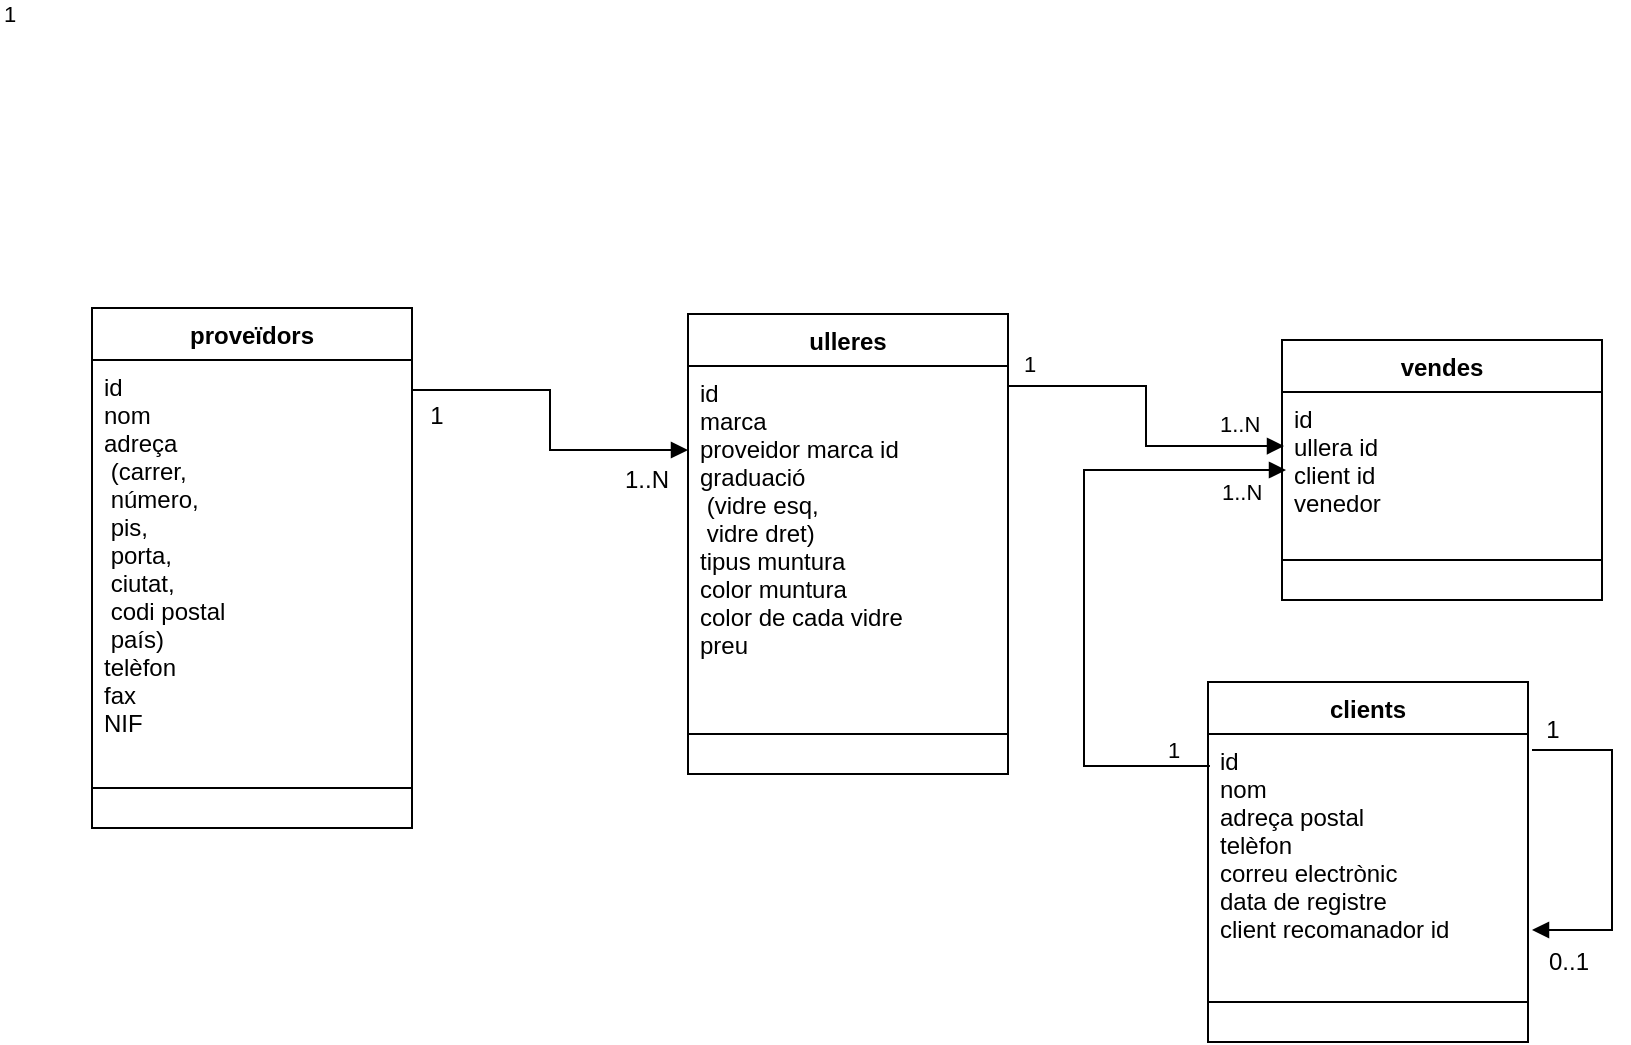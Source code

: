 <mxfile version="15.8.7" type="device"><diagram id="C5RBs43oDa-KdzZeNtuy" name="Page-1"><mxGraphModel dx="1695" dy="553" grid="1" gridSize="10" guides="1" tooltips="1" connect="1" arrows="1" fold="1" page="1" pageScale="1" pageWidth="827" pageHeight="1169" math="0" shadow="0"><root><mxCell id="WIyWlLk6GJQsqaUBKTNV-0"/><mxCell id="WIyWlLk6GJQsqaUBKTNV-1" parent="WIyWlLk6GJQsqaUBKTNV-0"/><mxCell id="qQ1M6jy8JyDBD8PKnWQz-0" value="proveïdors" style="swimlane;fontStyle=1;align=center;verticalAlign=top;childLayout=stackLayout;horizontal=1;startSize=26;horizontalStack=0;resizeParent=1;resizeParentMax=0;resizeLast=0;collapsible=1;marginBottom=0;" parent="WIyWlLk6GJQsqaUBKTNV-1" vertex="1"><mxGeometry x="12" y="709" width="160" height="260" as="geometry"/></mxCell><mxCell id="qQ1M6jy8JyDBD8PKnWQz-1" value="id&#10;nom&#10;adreça&#10;  (carrer, &#10;  número, &#10;  pis, &#10;  porta, &#10;  ciutat, &#10;  codi postal &#10;  país)&#10;telèfon&#10;fax&#10;NIF" style="text;strokeColor=none;fillColor=none;align=left;verticalAlign=top;spacingLeft=4;spacingRight=4;overflow=hidden;rotatable=0;points=[[0,0.5],[1,0.5]];portConstraint=eastwest;" parent="qQ1M6jy8JyDBD8PKnWQz-0" vertex="1"><mxGeometry y="26" width="160" height="194" as="geometry"/></mxCell><mxCell id="qQ1M6jy8JyDBD8PKnWQz-2" value="" style="line;strokeWidth=1;fillColor=none;align=left;verticalAlign=middle;spacingTop=-1;spacingLeft=3;spacingRight=3;rotatable=0;labelPosition=right;points=[];portConstraint=eastwest;" parent="qQ1M6jy8JyDBD8PKnWQz-0" vertex="1"><mxGeometry y="220" width="160" height="40" as="geometry"/></mxCell><mxCell id="qQ1M6jy8JyDBD8PKnWQz-4" value="vendes" style="swimlane;fontStyle=1;align=center;verticalAlign=top;childLayout=stackLayout;horizontal=1;startSize=26;horizontalStack=0;resizeParent=1;resizeParentMax=0;resizeLast=0;collapsible=1;marginBottom=0;" parent="WIyWlLk6GJQsqaUBKTNV-1" vertex="1"><mxGeometry x="607" y="725" width="160" height="130" as="geometry"/></mxCell><mxCell id="qQ1M6jy8JyDBD8PKnWQz-5" value="id&#10;ullera id&#10;client id&#10;venedor" style="text;strokeColor=none;fillColor=none;align=left;verticalAlign=top;spacingLeft=4;spacingRight=4;overflow=hidden;rotatable=0;points=[[0,0.5],[1,0.5]];portConstraint=eastwest;" parent="qQ1M6jy8JyDBD8PKnWQz-4" vertex="1"><mxGeometry y="26" width="160" height="64" as="geometry"/></mxCell><mxCell id="qQ1M6jy8JyDBD8PKnWQz-6" value="" style="line;strokeWidth=1;fillColor=none;align=left;verticalAlign=middle;spacingTop=-1;spacingLeft=3;spacingRight=3;rotatable=0;labelPosition=right;points=[];portConstraint=eastwest;" parent="qQ1M6jy8JyDBD8PKnWQz-4" vertex="1"><mxGeometry y="90" width="160" height="40" as="geometry"/></mxCell><mxCell id="qQ1M6jy8JyDBD8PKnWQz-10" value="" style="endArrow=block;endFill=1;html=1;edgeStyle=orthogonalEdgeStyle;align=left;verticalAlign=top;rounded=0;" parent="WIyWlLk6GJQsqaUBKTNV-1" source="qQ1M6jy8JyDBD8PKnWQz-1" edge="1"><mxGeometry x="-1" relative="1" as="geometry"><mxPoint x="200" y="750" as="sourcePoint"/><mxPoint x="310" y="780" as="targetPoint"/><Array as="points"><mxPoint x="241" y="750"/><mxPoint x="241" y="780"/></Array></mxGeometry></mxCell><mxCell id="qQ1M6jy8JyDBD8PKnWQz-11" value="1" style="edgeLabel;resizable=0;html=1;align=left;verticalAlign=bottom;" parent="qQ1M6jy8JyDBD8PKnWQz-10" connectable="0" vertex="1"><mxGeometry x="-1" relative="1" as="geometry"><mxPoint x="-206" y="-180" as="offset"/></mxGeometry></mxCell><mxCell id="qQ1M6jy8JyDBD8PKnWQz-12" value="1..N" style="text;html=1;resizable=0;autosize=1;align=center;verticalAlign=middle;points=[];fillColor=none;strokeColor=none;rounded=0;" parent="WIyWlLk6GJQsqaUBKTNV-1" vertex="1"><mxGeometry x="269" y="785" width="40" height="20" as="geometry"/></mxCell><mxCell id="qQ1M6jy8JyDBD8PKnWQz-15" value="1" style="text;html=1;resizable=0;autosize=1;align=center;verticalAlign=middle;points=[];fillColor=none;strokeColor=none;rounded=0;" parent="WIyWlLk6GJQsqaUBKTNV-1" vertex="1"><mxGeometry x="173.92" y="753.03" width="20" height="20" as="geometry"/></mxCell><mxCell id="qQ1M6jy8JyDBD8PKnWQz-22" value="ulleres" style="swimlane;fontStyle=1;align=center;verticalAlign=top;childLayout=stackLayout;horizontal=1;startSize=26;horizontalStack=0;resizeParent=1;resizeParentMax=0;resizeLast=0;collapsible=1;marginBottom=0;" parent="WIyWlLk6GJQsqaUBKTNV-1" vertex="1"><mxGeometry x="310" y="712" width="160" height="230" as="geometry"/></mxCell><mxCell id="qQ1M6jy8JyDBD8PKnWQz-23" value="id&#10;marca&#10;proveidor marca id &#10;graduació &#10;  (vidre esq,&#10;  vidre dret)&#10;tipus muntura &#10;color muntura&#10;color de cada vidre&#10;preu" style="text;strokeColor=none;fillColor=none;align=left;verticalAlign=top;spacingLeft=4;spacingRight=4;overflow=hidden;rotatable=0;points=[[0,0.5],[1,0.5]];portConstraint=eastwest;" parent="qQ1M6jy8JyDBD8PKnWQz-22" vertex="1"><mxGeometry y="26" width="160" height="164" as="geometry"/></mxCell><mxCell id="qQ1M6jy8JyDBD8PKnWQz-24" value="" style="line;strokeWidth=1;fillColor=none;align=left;verticalAlign=middle;spacingTop=-1;spacingLeft=3;spacingRight=3;rotatable=0;labelPosition=right;points=[];portConstraint=eastwest;" parent="qQ1M6jy8JyDBD8PKnWQz-22" vertex="1"><mxGeometry y="190" width="160" height="40" as="geometry"/></mxCell><mxCell id="qQ1M6jy8JyDBD8PKnWQz-25" value="" style="endArrow=block;endFill=1;html=1;edgeStyle=orthogonalEdgeStyle;align=left;verticalAlign=top;rounded=0;" parent="WIyWlLk6GJQsqaUBKTNV-1" edge="1"><mxGeometry x="-1" relative="1" as="geometry"><mxPoint x="732" y="930.03" as="sourcePoint"/><mxPoint x="732" y="1020" as="targetPoint"/><Array as="points"><mxPoint x="772" y="930"/><mxPoint x="772" y="1020"/><mxPoint x="732" y="1020"/></Array></mxGeometry></mxCell><mxCell id="qQ1M6jy8JyDBD8PKnWQz-27" value="1" style="text;html=1;resizable=0;autosize=1;align=center;verticalAlign=middle;points=[];fillColor=none;strokeColor=none;rounded=0;" parent="WIyWlLk6GJQsqaUBKTNV-1" vertex="1"><mxGeometry x="732" y="910" width="20" height="20" as="geometry"/></mxCell><mxCell id="qQ1M6jy8JyDBD8PKnWQz-28" value="0..1" style="text;html=1;resizable=0;autosize=1;align=center;verticalAlign=middle;points=[];fillColor=none;strokeColor=none;rounded=0;" parent="WIyWlLk6GJQsqaUBKTNV-1" vertex="1"><mxGeometry x="730" y="1026" width="40" height="20" as="geometry"/></mxCell><mxCell id="qQ1M6jy8JyDBD8PKnWQz-29" value="clients" style="swimlane;fontStyle=1;align=center;verticalAlign=top;childLayout=stackLayout;horizontal=1;startSize=26;horizontalStack=0;resizeParent=1;resizeParentMax=0;resizeLast=0;collapsible=1;marginBottom=0;" parent="WIyWlLk6GJQsqaUBKTNV-1" vertex="1"><mxGeometry x="570" y="896" width="160" height="180" as="geometry"/></mxCell><mxCell id="qQ1M6jy8JyDBD8PKnWQz-30" value="id&#10;nom&#10;adreça postal&#10;telèfon&#10;correu electrònic&#10;data de registre&#10;client recomanador id" style="text;strokeColor=none;fillColor=none;align=left;verticalAlign=top;spacingLeft=4;spacingRight=4;overflow=hidden;rotatable=0;points=[[0,0.5],[1,0.5]];portConstraint=eastwest;" parent="qQ1M6jy8JyDBD8PKnWQz-29" vertex="1"><mxGeometry y="26" width="160" height="114" as="geometry"/></mxCell><mxCell id="qQ1M6jy8JyDBD8PKnWQz-31" value="" style="line;strokeWidth=1;fillColor=none;align=left;verticalAlign=middle;spacingTop=-1;spacingLeft=3;spacingRight=3;rotatable=0;labelPosition=right;points=[];portConstraint=eastwest;" parent="qQ1M6jy8JyDBD8PKnWQz-29" vertex="1"><mxGeometry y="140" width="160" height="40" as="geometry"/></mxCell><mxCell id="qQ1M6jy8JyDBD8PKnWQz-33" value="" style="endArrow=block;endFill=1;html=1;edgeStyle=orthogonalEdgeStyle;align=left;verticalAlign=top;rounded=0;" parent="WIyWlLk6GJQsqaUBKTNV-1" edge="1"><mxGeometry x="-1" relative="1" as="geometry"><mxPoint x="470" y="748.03" as="sourcePoint"/><mxPoint x="608" y="778.03" as="targetPoint"/><Array as="points"><mxPoint x="539" y="748.03"/><mxPoint x="539" y="778.03"/></Array></mxGeometry></mxCell><mxCell id="qQ1M6jy8JyDBD8PKnWQz-36" value="" style="endArrow=block;endFill=1;html=1;edgeStyle=orthogonalEdgeStyle;align=left;verticalAlign=top;rounded=0;exitX=0.006;exitY=0.14;exitDx=0;exitDy=0;exitPerimeter=0;" parent="WIyWlLk6GJQsqaUBKTNV-1" source="qQ1M6jy8JyDBD8PKnWQz-30" edge="1"><mxGeometry x="-1" relative="1" as="geometry"><mxPoint x="560" y="937" as="sourcePoint"/><mxPoint x="609" y="790" as="targetPoint"/><Array as="points"><mxPoint x="508" y="938"/><mxPoint x="508" y="790"/></Array></mxGeometry></mxCell><mxCell id="qQ1M6jy8JyDBD8PKnWQz-38" value="1" style="edgeLabel;resizable=0;html=1;align=left;verticalAlign=bottom;" parent="WIyWlLk6GJQsqaUBKTNV-1" connectable="0" vertex="1"><mxGeometry x="366.96" y="755.96" as="geometry"><mxPoint x="109" y="-10" as="offset"/></mxGeometry></mxCell><mxCell id="qQ1M6jy8JyDBD8PKnWQz-39" value="1..N" style="edgeLabel;resizable=0;html=1;align=left;verticalAlign=bottom;" parent="WIyWlLk6GJQsqaUBKTNV-1" connectable="0" vertex="1"><mxGeometry x="355.96" y="764.96" as="geometry"><mxPoint x="218" y="11" as="offset"/></mxGeometry></mxCell><mxCell id="qQ1M6jy8JyDBD8PKnWQz-40" value="1" style="edgeLabel;resizable=0;html=1;align=left;verticalAlign=bottom;" parent="WIyWlLk6GJQsqaUBKTNV-1" connectable="0" vertex="1"><mxGeometry x="560" y="1000" as="geometry"><mxPoint x="-12" y="-62" as="offset"/></mxGeometry></mxCell><mxCell id="qQ1M6jy8JyDBD8PKnWQz-43" value="1..N" style="edgeLabel;resizable=0;html=1;align=left;verticalAlign=bottom;" parent="WIyWlLk6GJQsqaUBKTNV-1" connectable="0" vertex="1"><mxGeometry x="587" y="871" as="geometry"><mxPoint x="-12" y="-62" as="offset"/></mxGeometry></mxCell></root></mxGraphModel></diagram></mxfile>
